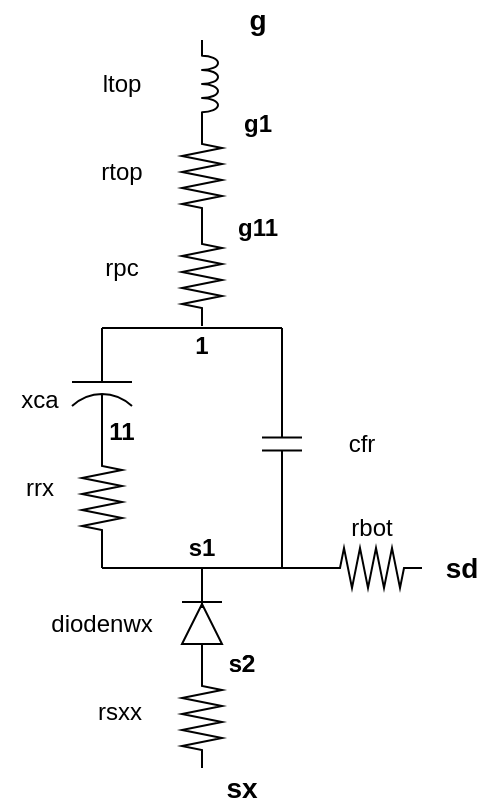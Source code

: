 <mxfile version="13.8.0" type="github">
  <diagram name="Page-1" id="7e0a89b8-554c-2b80-1dc8-d5c74ca68de4">
    <mxGraphModel dx="1422" dy="773" grid="1" gridSize="10" guides="1" tooltips="1" connect="1" arrows="1" fold="1" page="1" pageScale="1" pageWidth="1100" pageHeight="850" background="#ffffff" math="0" shadow="0">
      <root>
        <mxCell id="0" />
        <mxCell id="1" parent="0" />
        <mxCell id="HSwZlzBFupFeI6kAhJLA-1" value="" style="pointerEvents=1;verticalLabelPosition=bottom;shadow=0;dashed=0;align=center;html=1;verticalAlign=top;shape=mxgraph.electrical.resistors.resistor_2;direction=south;" vertex="1" parent="1">
          <mxGeometry x="171" y="274" width="20" height="50" as="geometry" />
        </mxCell>
        <mxCell id="HSwZlzBFupFeI6kAhJLA-4" value="" style="pointerEvents=1;verticalLabelPosition=bottom;shadow=0;dashed=0;align=center;html=1;verticalAlign=top;shape=mxgraph.electrical.inductors.inductor_3;direction=south;" vertex="1" parent="1">
          <mxGeometry x="231" y="70" width="8" height="44" as="geometry" />
        </mxCell>
        <mxCell id="HSwZlzBFupFeI6kAhJLA-5" value="" style="pointerEvents=1;verticalLabelPosition=bottom;shadow=0;dashed=0;align=center;html=1;verticalAlign=top;shape=mxgraph.electrical.resistors.resistor_2;direction=south;textDirection=ltr;" vertex="1" parent="1">
          <mxGeometry x="221" y="113" width="20" height="50" as="geometry" />
        </mxCell>
        <mxCell id="HSwZlzBFupFeI6kAhJLA-6" value="" style="pointerEvents=1;verticalLabelPosition=bottom;shadow=0;dashed=0;align=center;html=1;verticalAlign=top;shape=mxgraph.electrical.capacitors.capacitor_2;direction=south;" vertex="1" parent="1">
          <mxGeometry x="166" y="214" width="30" height="60" as="geometry" />
        </mxCell>
        <mxCell id="HSwZlzBFupFeI6kAhJLA-7" value="" style="pointerEvents=1;verticalLabelPosition=bottom;shadow=0;dashed=0;align=center;html=1;verticalAlign=top;shape=mxgraph.electrical.resistors.resistor_2;direction=south;" vertex="1" parent="1">
          <mxGeometry x="221" y="163" width="20" height="50" as="geometry" />
        </mxCell>
        <mxCell id="HSwZlzBFupFeI6kAhJLA-8" value="" style="pointerEvents=1;verticalLabelPosition=bottom;shadow=0;dashed=0;align=center;html=1;verticalAlign=top;shape=mxgraph.electrical.capacitors.capacitor_1;direction=south;" vertex="1" parent="1">
          <mxGeometry x="261" y="240" width="20" height="64" as="geometry" />
        </mxCell>
        <mxCell id="HSwZlzBFupFeI6kAhJLA-9" value="" style="triangle;whiteSpace=wrap;html=1;direction=north;" vertex="1" parent="1">
          <mxGeometry x="221" y="352" width="20" height="20" as="geometry" />
        </mxCell>
        <mxCell id="HSwZlzBFupFeI6kAhJLA-10" value="" style="endArrow=none;html=1;" edge="1" parent="1">
          <mxGeometry width="50" height="50" relative="1" as="geometry">
            <mxPoint x="221" y="351" as="sourcePoint" />
            <mxPoint x="241" y="351" as="targetPoint" />
          </mxGeometry>
        </mxCell>
        <mxCell id="HSwZlzBFupFeI6kAhJLA-11" value="" style="pointerEvents=1;verticalLabelPosition=bottom;shadow=0;dashed=0;align=center;html=1;verticalAlign=top;shape=mxgraph.electrical.resistors.resistor_2;direction=south;" vertex="1" parent="1">
          <mxGeometry x="221" y="384" width="20" height="50" as="geometry" />
        </mxCell>
        <mxCell id="HSwZlzBFupFeI6kAhJLA-12" value="" style="endArrow=none;html=1;exitX=0;exitY=0.5;exitDx=0;exitDy=0;exitPerimeter=0;" edge="1" parent="1" source="HSwZlzBFupFeI6kAhJLA-6">
          <mxGeometry width="50" height="50" relative="1" as="geometry">
            <mxPoint x="171" y="194" as="sourcePoint" />
            <mxPoint x="271" y="214" as="targetPoint" />
          </mxGeometry>
        </mxCell>
        <mxCell id="HSwZlzBFupFeI6kAhJLA-13" value="" style="endArrow=none;html=1;entryX=0;entryY=0.5;entryDx=0;entryDy=0;entryPerimeter=0;" edge="1" parent="1" target="HSwZlzBFupFeI6kAhJLA-8">
          <mxGeometry width="50" height="50" relative="1" as="geometry">
            <mxPoint x="271" y="214" as="sourcePoint" />
            <mxPoint x="221" y="144" as="targetPoint" />
          </mxGeometry>
        </mxCell>
        <mxCell id="HSwZlzBFupFeI6kAhJLA-14" value="" style="endArrow=none;html=1;" edge="1" parent="1">
          <mxGeometry width="50" height="50" relative="1" as="geometry">
            <mxPoint x="181" y="334" as="sourcePoint" />
            <mxPoint x="271" y="334" as="targetPoint" />
          </mxGeometry>
        </mxCell>
        <mxCell id="HSwZlzBFupFeI6kAhJLA-15" value="" style="endArrow=none;html=1;exitX=1;exitY=0.5;exitDx=0;exitDy=0;exitPerimeter=0;" edge="1" parent="1" source="HSwZlzBFupFeI6kAhJLA-1">
          <mxGeometry width="50" height="50" relative="1" as="geometry">
            <mxPoint x="171" y="194" as="sourcePoint" />
            <mxPoint x="181" y="334" as="targetPoint" />
          </mxGeometry>
        </mxCell>
        <mxCell id="HSwZlzBFupFeI6kAhJLA-16" value="" style="endArrow=none;html=1;exitX=1;exitY=0.5;exitDx=0;exitDy=0;exitPerimeter=0;" edge="1" parent="1" source="HSwZlzBFupFeI6kAhJLA-8">
          <mxGeometry width="50" height="50" relative="1" as="geometry">
            <mxPoint x="171" y="194" as="sourcePoint" />
            <mxPoint x="271" y="334" as="targetPoint" />
          </mxGeometry>
        </mxCell>
        <mxCell id="HSwZlzBFupFeI6kAhJLA-17" value="" style="endArrow=none;html=1;" edge="1" parent="1">
          <mxGeometry width="50" height="50" relative="1" as="geometry">
            <mxPoint x="231" y="334" as="sourcePoint" />
            <mxPoint x="231" y="354" as="targetPoint" />
          </mxGeometry>
        </mxCell>
        <mxCell id="HSwZlzBFupFeI6kAhJLA-19" value="ltop" style="text;html=1;strokeColor=none;fillColor=none;align=center;verticalAlign=middle;whiteSpace=wrap;rounded=0;" vertex="1" parent="1">
          <mxGeometry x="171" y="82" width="40" height="20" as="geometry" />
        </mxCell>
        <mxCell id="HSwZlzBFupFeI6kAhJLA-20" value="rtop" style="text;html=1;strokeColor=none;fillColor=none;align=center;verticalAlign=middle;whiteSpace=wrap;rounded=0;" vertex="1" parent="1">
          <mxGeometry x="171" y="126" width="40" height="20" as="geometry" />
        </mxCell>
        <mxCell id="HSwZlzBFupFeI6kAhJLA-21" value="rpc" style="text;html=1;strokeColor=none;fillColor=none;align=center;verticalAlign=middle;whiteSpace=wrap;rounded=0;" vertex="1" parent="1">
          <mxGeometry x="171" y="174" width="40" height="20" as="geometry" />
        </mxCell>
        <mxCell id="HSwZlzBFupFeI6kAhJLA-22" value="xca" style="text;html=1;strokeColor=none;fillColor=none;align=center;verticalAlign=middle;whiteSpace=wrap;rounded=0;" vertex="1" parent="1">
          <mxGeometry x="130" y="240" width="40" height="20" as="geometry" />
        </mxCell>
        <mxCell id="HSwZlzBFupFeI6kAhJLA-23" value="rrx" style="text;html=1;strokeColor=none;fillColor=none;align=center;verticalAlign=middle;whiteSpace=wrap;rounded=0;" vertex="1" parent="1">
          <mxGeometry x="130" y="284" width="40" height="20" as="geometry" />
        </mxCell>
        <mxCell id="HSwZlzBFupFeI6kAhJLA-24" value="cfr" style="text;html=1;strokeColor=none;fillColor=none;align=center;verticalAlign=middle;whiteSpace=wrap;rounded=0;" vertex="1" parent="1">
          <mxGeometry x="291" y="262" width="40" height="20" as="geometry" />
        </mxCell>
        <mxCell id="HSwZlzBFupFeI6kAhJLA-27" value="" style="pointerEvents=1;verticalLabelPosition=bottom;shadow=0;dashed=0;align=center;html=1;verticalAlign=top;shape=mxgraph.electrical.resistors.resistor_2;direction=west;" vertex="1" parent="1">
          <mxGeometry x="291" y="324" width="50" height="20" as="geometry" />
        </mxCell>
        <mxCell id="HSwZlzBFupFeI6kAhJLA-28" value="rbot" style="text;html=1;strokeColor=none;fillColor=none;align=center;verticalAlign=middle;whiteSpace=wrap;rounded=0;" vertex="1" parent="1">
          <mxGeometry x="296" y="304" width="40" height="20" as="geometry" />
        </mxCell>
        <mxCell id="HSwZlzBFupFeI6kAhJLA-29" value="" style="endArrow=none;html=1;entryX=0;entryY=0.5;entryDx=0;entryDy=0;entryPerimeter=0;exitX=0;exitY=0.5;exitDx=0;exitDy=0;" edge="1" parent="1" source="HSwZlzBFupFeI6kAhJLA-9" target="HSwZlzBFupFeI6kAhJLA-11">
          <mxGeometry width="50" height="50" relative="1" as="geometry">
            <mxPoint x="141" y="424" as="sourcePoint" />
            <mxPoint x="191" y="374" as="targetPoint" />
          </mxGeometry>
        </mxCell>
        <mxCell id="HSwZlzBFupFeI6kAhJLA-30" value="" style="endArrow=none;html=1;" edge="1" parent="1">
          <mxGeometry width="50" height="50" relative="1" as="geometry">
            <mxPoint x="271" y="334" as="sourcePoint" />
            <mxPoint x="291" y="334" as="targetPoint" />
          </mxGeometry>
        </mxCell>
        <mxCell id="HSwZlzBFupFeI6kAhJLA-35" value="diodenwx" style="text;html=1;strokeColor=none;fillColor=none;align=center;verticalAlign=middle;whiteSpace=wrap;rounded=0;" vertex="1" parent="1">
          <mxGeometry x="161" y="352" width="40" height="20" as="geometry" />
        </mxCell>
        <mxCell id="HSwZlzBFupFeI6kAhJLA-36" value="rsxx" style="text;html=1;strokeColor=none;fillColor=none;align=center;verticalAlign=middle;whiteSpace=wrap;rounded=0;" vertex="1" parent="1">
          <mxGeometry x="170" y="396" width="40" height="20" as="geometry" />
        </mxCell>
        <mxCell id="HSwZlzBFupFeI6kAhJLA-40" value="&lt;font style=&quot;font-size: 14px&quot;&gt;&lt;b&gt;g&lt;/b&gt;&lt;/font&gt;" style="text;html=1;strokeColor=none;fillColor=none;align=center;verticalAlign=middle;whiteSpace=wrap;rounded=0;" vertex="1" parent="1">
          <mxGeometry x="239" y="50" width="40" height="20" as="geometry" />
        </mxCell>
        <mxCell id="HSwZlzBFupFeI6kAhJLA-41" value="&lt;b&gt;g1&lt;/b&gt;" style="text;html=1;strokeColor=none;fillColor=none;align=center;verticalAlign=middle;whiteSpace=wrap;rounded=0;" vertex="1" parent="1">
          <mxGeometry x="239" y="102" width="40" height="20" as="geometry" />
        </mxCell>
        <mxCell id="HSwZlzBFupFeI6kAhJLA-42" value="&lt;b&gt;g11&lt;/b&gt;" style="text;html=1;strokeColor=none;fillColor=none;align=center;verticalAlign=middle;whiteSpace=wrap;rounded=0;" vertex="1" parent="1">
          <mxGeometry x="239" y="154" width="40" height="20" as="geometry" />
        </mxCell>
        <mxCell id="HSwZlzBFupFeI6kAhJLA-43" value="&lt;b&gt;s1&lt;/b&gt;" style="text;html=1;strokeColor=none;fillColor=none;align=center;verticalAlign=middle;whiteSpace=wrap;rounded=0;" vertex="1" parent="1">
          <mxGeometry x="211" y="314" width="40" height="20" as="geometry" />
        </mxCell>
        <mxCell id="HSwZlzBFupFeI6kAhJLA-44" value="&lt;b&gt;1&lt;/b&gt;" style="text;html=1;strokeColor=none;fillColor=none;align=center;verticalAlign=middle;whiteSpace=wrap;rounded=0;" vertex="1" parent="1">
          <mxGeometry x="211" y="213" width="40" height="20" as="geometry" />
        </mxCell>
        <mxCell id="HSwZlzBFupFeI6kAhJLA-45" value="s2" style="text;html=1;strokeColor=none;fillColor=none;align=center;verticalAlign=middle;whiteSpace=wrap;rounded=0;" vertex="1" parent="1">
          <mxGeometry x="231" y="372" width="40" height="20" as="geometry" />
        </mxCell>
        <mxCell id="HSwZlzBFupFeI6kAhJLA-46" value="&lt;b&gt;s2&lt;/b&gt;" style="text;html=1;strokeColor=none;fillColor=none;align=center;verticalAlign=middle;whiteSpace=wrap;rounded=0;" vertex="1" parent="1">
          <mxGeometry x="231" y="372" width="40" height="20" as="geometry" />
        </mxCell>
        <mxCell id="HSwZlzBFupFeI6kAhJLA-47" value="&lt;font style=&quot;font-size: 14px&quot;&gt;&lt;b&gt;sx&lt;/b&gt;&lt;/font&gt;" style="text;html=1;strokeColor=none;fillColor=none;align=center;verticalAlign=middle;whiteSpace=wrap;rounded=0;" vertex="1" parent="1">
          <mxGeometry x="231" y="434" width="40" height="20" as="geometry" />
        </mxCell>
        <mxCell id="HSwZlzBFupFeI6kAhJLA-49" value="&lt;font size=&quot;1&quot;&gt;&lt;b style=&quot;font-size: 14px&quot;&gt;sd&lt;/b&gt;&lt;/font&gt;" style="text;html=1;strokeColor=none;fillColor=none;align=center;verticalAlign=middle;whiteSpace=wrap;rounded=0;" vertex="1" parent="1">
          <mxGeometry x="341" y="324" width="40" height="20" as="geometry" />
        </mxCell>
        <mxCell id="HSwZlzBFupFeI6kAhJLA-50" value="&lt;b&gt;11&lt;/b&gt;" style="text;html=1;strokeColor=none;fillColor=none;align=center;verticalAlign=middle;whiteSpace=wrap;rounded=0;" vertex="1" parent="1">
          <mxGeometry x="171" y="256" width="40" height="20" as="geometry" />
        </mxCell>
      </root>
    </mxGraphModel>
  </diagram>
</mxfile>
